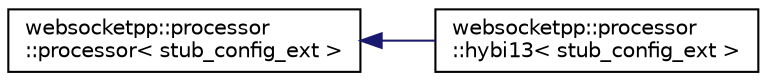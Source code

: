 digraph "Graphical Class Hierarchy"
{
  edge [fontname="Helvetica",fontsize="10",labelfontname="Helvetica",labelfontsize="10"];
  node [fontname="Helvetica",fontsize="10",shape=record];
  rankdir="LR";
  Node0 [label="websocketpp::processor\l::processor\< stub_config_ext \>",height=0.2,width=0.4,color="black", fillcolor="white", style="filled",URL="$classwebsocketpp_1_1processor_1_1processor.html"];
  Node0 -> Node1 [dir="back",color="midnightblue",fontsize="10",style="solid",fontname="Helvetica"];
  Node1 [label="websocketpp::processor\l::hybi13\< stub_config_ext \>",height=0.2,width=0.4,color="black", fillcolor="white", style="filled",URL="$classwebsocketpp_1_1processor_1_1hybi13.html"];
}
